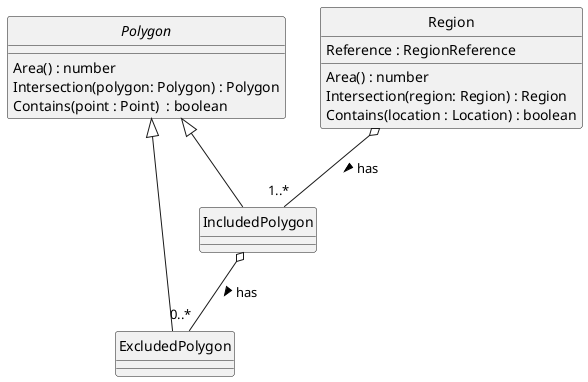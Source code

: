 @startuml
hide circle
abstract Polygon { 
Area() : number
Intersection(polygon: Polygon) : Polygon
Contains(point : Point)  : boolean
}

class Region {
Reference : RegionReference
Area() : number
Intersection(region: Region) : Region
Contains(location : Location) : boolean
}

class IncludedPolygon

class ExcludedPolygon

Polygon <|-- IncludedPolygon

Polygon <|-- ExcludedPolygon

Region o-- "1..*" IncludedPolygon : > has

IncludedPolygon o-- "0..*" ExcludedPolygon : > has
@enduml